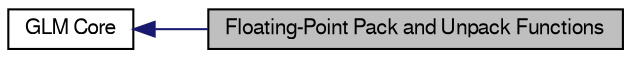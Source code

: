 digraph structs
{
  bgcolor="transparent";
  edge [fontname="FreeSans",fontsize=8,labelfontname="FreeSans",labelfontsize=8];
  node [fontname="FreeSans",fontsize=10,shape=record];
  rankdir=LR;
  Node0 [label="Floating-Point Pack and Unpack Functions",height=0.2,width=0.4,color="black", fillcolor="grey75", style="filled" fontcolor="black"];
  Node1 [label="GLM Core",height=0.2,width=0.4,color="black",URL="$group__core.html",tooltip="The core of GLM, which implements exactly and only the GLSL specification to the..."];
  Node1->Node0 [shape=plaintext, color="midnightblue", dir="back", style="solid"];
}
